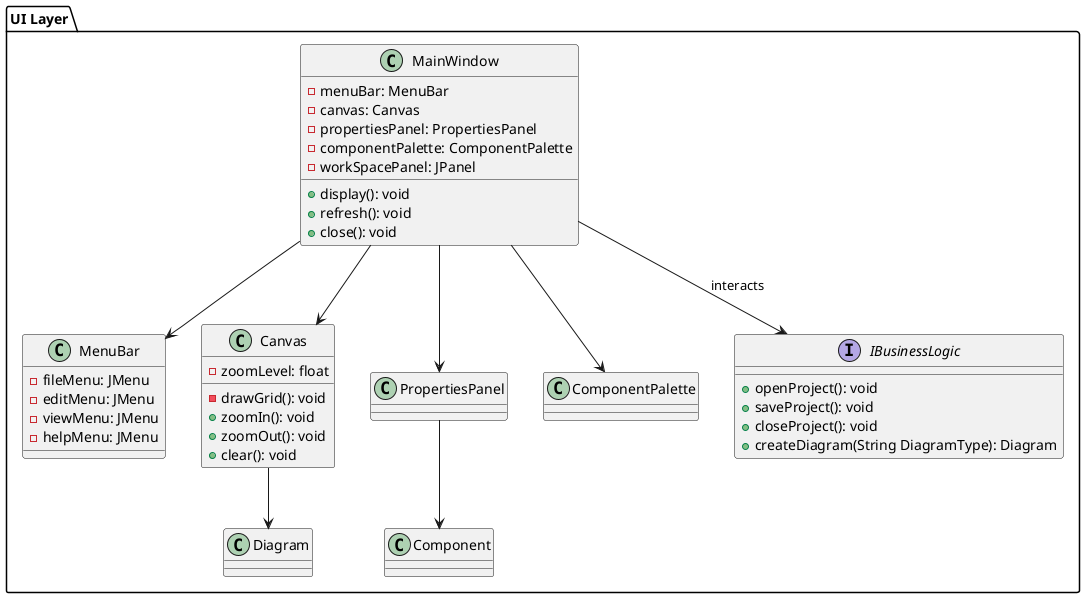 @startuml

package "UI Layer" {
    class MainWindow {
        - menuBar: MenuBar
        - canvas: Canvas
        - propertiesPanel: PropertiesPanel
        - componentPalette: ComponentPalette
        - workSpacePanel: JPanel
        + display(): void
        + refresh(): void
        + close(): void
    }

    class MenuBar {
        - fileMenu: JMenu
        - editMenu: JMenu
        - viewMenu: JMenu
        - helpMenu: JMenu
    }


    class Canvas {
        - zoomLevel: float
        - drawGrid(): void
        + zoomIn(): void
        + zoomOut(): void
        + clear(): void
    }

    class PropertiesPanel {
        
    }

    class ComponentPalette {
     
    }

    interface IBusinessLogic {
        + openProject(): void
        + saveProject(): void
        + closeProject(): void
        + createDiagram(String DiagramType): Diagram
     }

    MainWindow --> MenuBar
    MainWindow --> Canvas
    MainWindow --> PropertiesPanel
    MainWindow --> ComponentPalette
    MainWindow --> IBusinessLogic : interacts

    Canvas --> Diagram
    PropertiesPanel --> Component
}

@enduml

package "Business Logic Layer" {
    interface IDataLayer {
        + fetchDiagram(diagramId: String): Diagram
        + storeDiagram(diagram: Diagram): void
        + fetchComponents(diagramType: String): List<ComponentType>
    }

    class BusinessLogic implements IBusinessLogic {
        - dataLayer: IDataLayer
        + getDiagram(diagramId: String): Diagram
        + saveDiagram(diagram: Diagram): void
        + getAvailableComponents(diagramType: String): List<ComponentType>
    }

    class Project {
        - diagrams: List<Diagram>
        + addDiagram(diagram: Diagram): void
        + removeDiagram(diagram: Diagram): void
        + getDiagrams(): List<Diagram>
    }

    abstract class Diagram {
        - components: List<Component>
        + addComponent(component: Component): void
        + removeComponent(component: Component): void
        + getComponents(): List<Component>
        + renderDiagram(): void
    }

    class ClassDiagram extends Diagram {
        - classes: List<Class>
        - packages: List<Package>
        + addClass(cls: Class): void
        + removeClass(cls: Class): void
        + addPackage(pkg: Package): void
        + removePackage(pkg: Package): void
        + renderClassDiagram(): void
    }

    class UseCaseDiagram extends Diagram {
        - actors: List<Actor>
        - useCases: List<UseCase>
        + addActor(actor: Actor): void
        + removeActor(actor: Actor): void
        + addUseCase(useCase: UseCase): void
        + removeUseCase(useCase: UseCase): void
        + renderUseCaseDiagram(): void
    }

    interface Component {
        + getName(): String
        + setName(name: String): void
        + getProperties(): Object
        + setProperties(properties: Object): void
    }

    class Class implements Component {
        - name: String
        - attributes: List<String>
        - methods: List<String>
        + addAttribute(attribute: String): void
        + removeAttribute(attribute: String): void
        + addMethod(method: String): void
        + removeMethod(method: String): void
        + getAttributes(): List<String>
        + getMethods(): List<String>
    }

    class Package implements Component {
        - name: String
        - classes: List<Class>
        + addClass(cls: Class): void
        + removeClass(cls: Class): void
        + getClasses(): List<Class>
    }

    class UseCase implements Component {
        - name: String
        - actors: List<Actor>
        + addActor(actor: Actor): void
        + removeActor(actor: Actor): void
        + getActors(): List<Actor>
    }

    class Actor implements Component {
        - name: String
        + setName(name: String): void
        + getName(): String
    }

    class CodeGenerator {
        + generateClassCode(cls: Class): String
        + generatePackageCode(pkg: Package): String
        + generateUseCaseCode(useCase: UseCase): String
    }

    BusinessLogic --> IDataLayer : interacts
    BusinessLogic --> Diagram
    Diagram --> Component
    ClassDiagram --> Class
    ClassDiagram --> Package
    UseCaseDiagram --> Actor
    UseCaseDiagram --> UseCase
    CodeGenerator --> Diagram
}

package "Data Layer" {
    class DataLayer implements IDataLayer {
        + fetchDiagram(diagramId: String): Diagram
        + storeDiagram(diagram: Diagram): void
        + fetchComponents(diagramType: String): List<ComponentType>
    }

    class ProjectFileManager {
        + saveProject(project: Project): void
        + loadProject(fileName: String): Project
    }

    class DiagramFileManager {
        + saveDiagram(diagram: Diagram): void
        + loadDiagram(fileName: String): Diagram
    }

    class SerializationUtils {
        + serializeObject(obj: Object): String
        + deserializeObject(serializedData: String): Object
        + writeToFile(serializedData: String, filePath: String): void
        + readFromFile(filePath: String): String
    }

    ProjectFileManager --> DiagramFileManager
    ProjectFileManager --> SerializationUtils
    DiagramFileManager --> SerializationUtils
    ProjectFileManager --> IDataLayer : validates
    IDataLayer <.. DataLayer
}

@enduml
